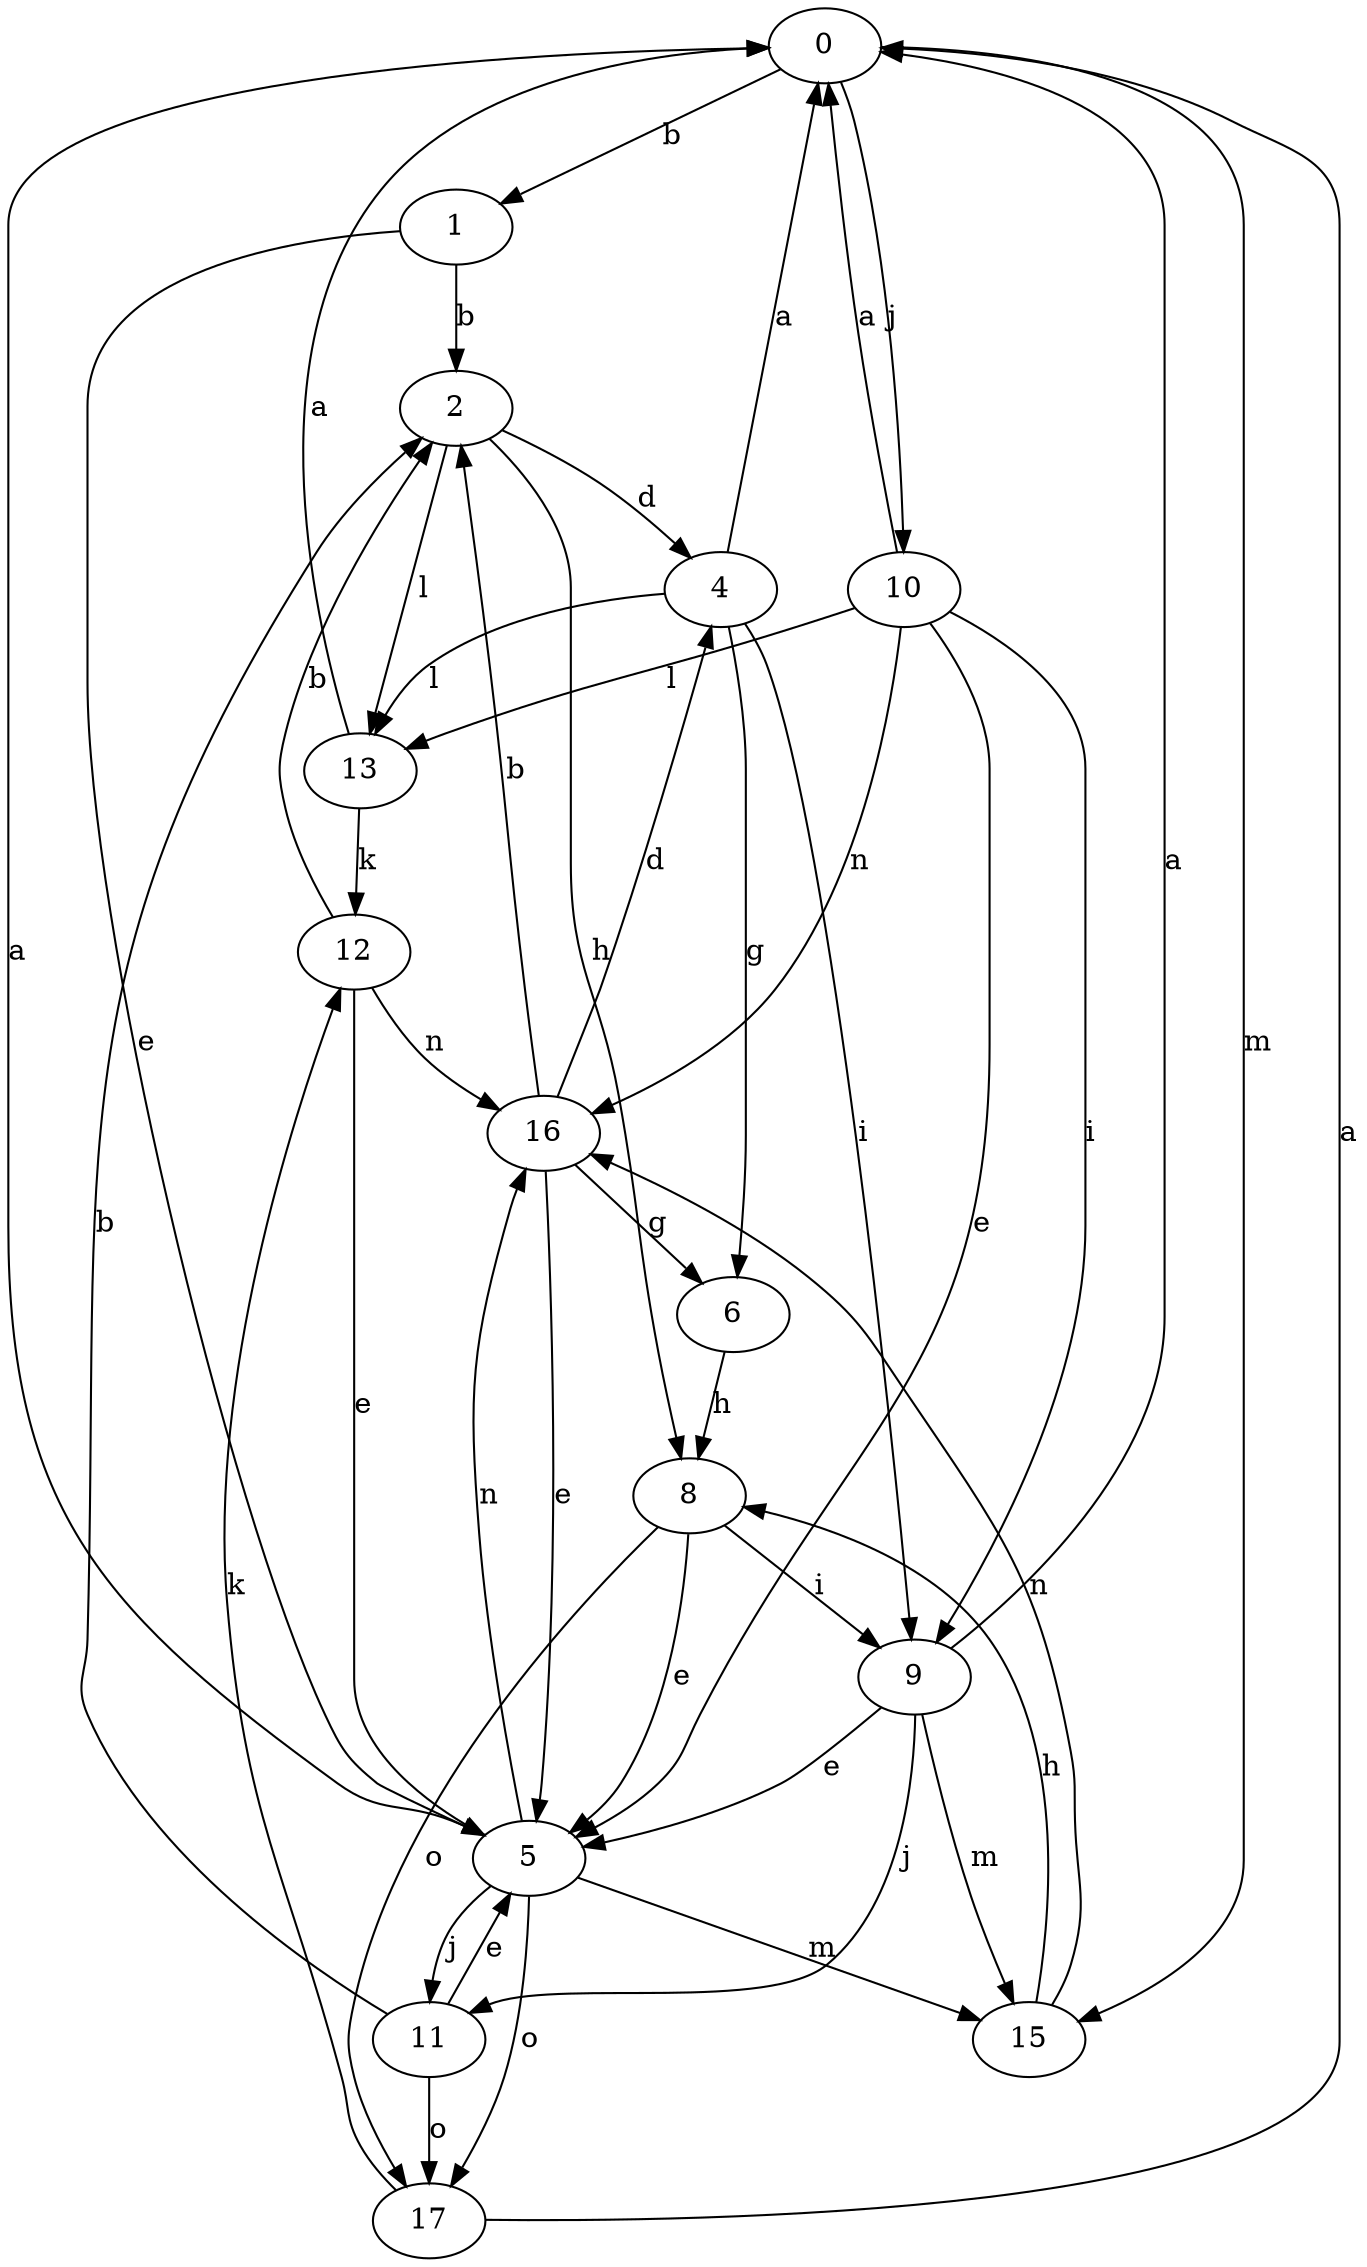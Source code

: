 strict digraph  {
0;
1;
2;
4;
5;
6;
8;
9;
10;
11;
12;
13;
15;
16;
17;
0 -> 1  [label=b];
0 -> 10  [label=j];
0 -> 15  [label=m];
1 -> 2  [label=b];
1 -> 5  [label=e];
2 -> 4  [label=d];
2 -> 8  [label=h];
2 -> 13  [label=l];
4 -> 0  [label=a];
4 -> 6  [label=g];
4 -> 9  [label=i];
4 -> 13  [label=l];
5 -> 0  [label=a];
5 -> 11  [label=j];
5 -> 15  [label=m];
5 -> 16  [label=n];
5 -> 17  [label=o];
6 -> 8  [label=h];
8 -> 5  [label=e];
8 -> 9  [label=i];
8 -> 17  [label=o];
9 -> 0  [label=a];
9 -> 5  [label=e];
9 -> 11  [label=j];
9 -> 15  [label=m];
10 -> 0  [label=a];
10 -> 5  [label=e];
10 -> 9  [label=i];
10 -> 13  [label=l];
10 -> 16  [label=n];
11 -> 2  [label=b];
11 -> 5  [label=e];
11 -> 17  [label=o];
12 -> 2  [label=b];
12 -> 5  [label=e];
12 -> 16  [label=n];
13 -> 0  [label=a];
13 -> 12  [label=k];
15 -> 8  [label=h];
15 -> 16  [label=n];
16 -> 2  [label=b];
16 -> 4  [label=d];
16 -> 5  [label=e];
16 -> 6  [label=g];
17 -> 0  [label=a];
17 -> 12  [label=k];
}
